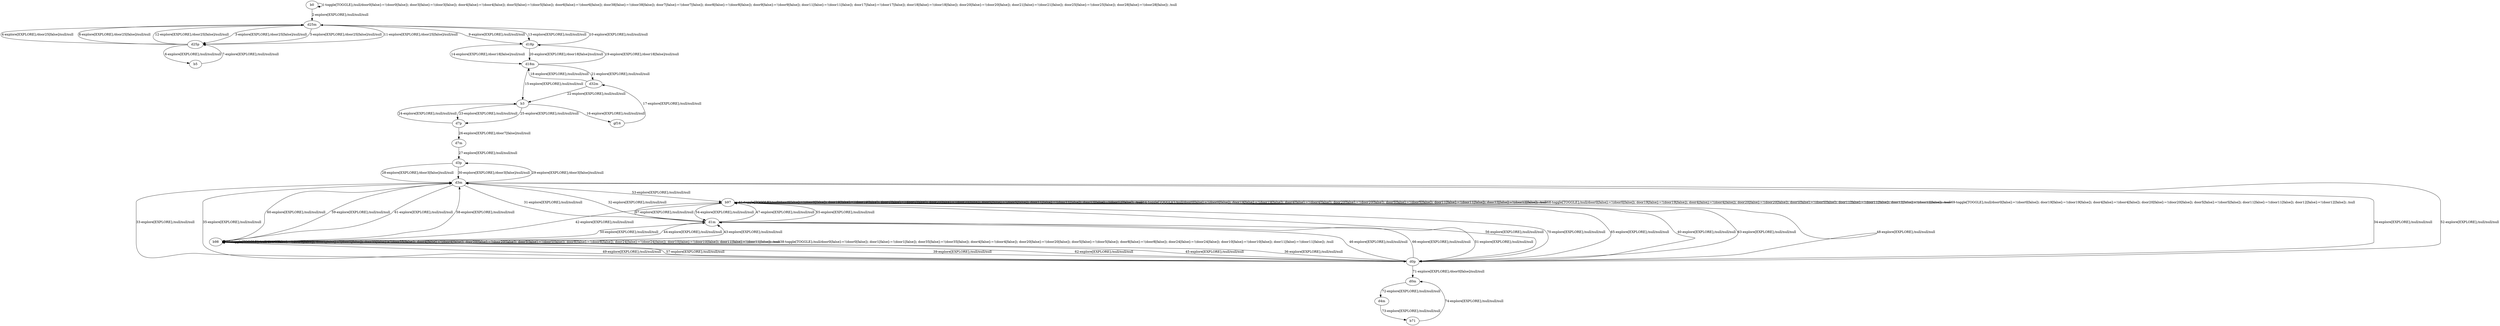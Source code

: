 # Total number of goals covered by this test: 1
# d4m --> b71

digraph g {
"b0" -> "b0" [label = "1-toggle[TOGGLE];/null/door0[false]:=!(door0[false]); door3[false]:=!(door3[false]); door4[false]:=!(door4[false]); door5[false]:=!(door5[false]); door6[false]:=!(door6[false]); door38[false]:=!(door38[false]); door7[false]:=!(door7[false]); door8[false]:=!(door8[false]); door9[false]:=!(door9[false]); door11[false]:=!(door11[false]); door17[false]:=!(door17[false]); door18[false]:=!(door18[false]); door20[false]:=!(door20[false]); door21[false]:=!(door21[false]); door25[false]:=!(door25[false]); door28[false]:=!(door28[false]); /null"];
"b0" -> "d25m" [label = "2-explore[EXPLORE];/null/null/null"];
"d25m" -> "d25p" [label = "3-explore[EXPLORE];/door25[false]/null/null"];
"d25p" -> "d25m" [label = "4-explore[EXPLORE];/door25[false]/null/null"];
"d25m" -> "d25p" [label = "5-explore[EXPLORE];/door25[false]/null/null"];
"d25p" -> "b5" [label = "6-explore[EXPLORE];/null/null/null"];
"b5" -> "d25p" [label = "7-explore[EXPLORE];/null/null/null"];
"d25p" -> "d25m" [label = "8-explore[EXPLORE];/door25[false]/null/null"];
"d25m" -> "d18p" [label = "9-explore[EXPLORE];/null/null/null"];
"d18p" -> "d25m" [label = "10-explore[EXPLORE];/null/null/null"];
"d25m" -> "d25p" [label = "11-explore[EXPLORE];/door25[false]/null/null"];
"d25p" -> "d25m" [label = "12-explore[EXPLORE];/door25[false]/null/null"];
"d25m" -> "d18p" [label = "13-explore[EXPLORE];/null/null/null"];
"d18p" -> "d18m" [label = "14-explore[EXPLORE];/door18[false]/null/null"];
"d18m" -> "b3" [label = "15-explore[EXPLORE];/null/null/null"];
"b3" -> "gf16" [label = "16-explore[EXPLORE];/null/null/null"];
"gf16" -> "d32m" [label = "17-explore[EXPLORE];/null/null/null"];
"d32m" -> "d18m" [label = "18-explore[EXPLORE];/null/null/null"];
"d18m" -> "d18p" [label = "19-explore[EXPLORE];/door18[false]/null/null"];
"d18p" -> "d18m" [label = "20-explore[EXPLORE];/door18[false]/null/null"];
"d18m" -> "d32m" [label = "21-explore[EXPLORE];/null/null/null"];
"d32m" -> "b3" [label = "22-explore[EXPLORE];/null/null/null"];
"b3" -> "d7p" [label = "23-explore[EXPLORE];/null/null/null"];
"d7p" -> "b3" [label = "24-explore[EXPLORE];/null/null/null"];
"b3" -> "d7p" [label = "25-explore[EXPLORE];/null/null/null"];
"d7p" -> "d7m" [label = "26-explore[EXPLORE];/door7[false]/null/null"];
"d7m" -> "d3p" [label = "27-explore[EXPLORE];/null/null/null"];
"d3p" -> "d3m" [label = "28-explore[EXPLORE];/door3[false]/null/null"];
"d3m" -> "d3p" [label = "29-explore[EXPLORE];/door3[false]/null/null"];
"d3p" -> "d3m" [label = "30-explore[EXPLORE];/door3[false]/null/null"];
"d3m" -> "d1m" [label = "31-explore[EXPLORE];/null/null/null"];
"d1m" -> "d3m" [label = "32-explore[EXPLORE];/null/null/null"];
"d3m" -> "d0p" [label = "33-explore[EXPLORE];/null/null/null"];
"d0p" -> "d3m" [label = "34-explore[EXPLORE];/null/null/null"];
"d3m" -> "d0p" [label = "35-explore[EXPLORE];/null/null/null"];
"d0p" -> "b98" [label = "36-explore[EXPLORE];/null/null/null"];
"b98" -> "b98" [label = "37-toggle[TOGGLE];/null/door0[false]:=!(door0[false]); door1[false]:=!(door1[false]); door35[false]:=!(door35[false]); door4[false]:=!(door4[false]); door20[false]:=!(door20[false]); door5[false]:=!(door5[false]); door8[false]:=!(door8[false]); door24[false]:=!(door24[false]); door10[false]:=!(door10[false]); door11[false]:=!(door11[false]); /null"];
"b98" -> "b98" [label = "38-toggle[TOGGLE];/null/door0[false]:=!(door0[false]); door1[false]:=!(door1[false]); door35[false]:=!(door35[false]); door4[false]:=!(door4[false]); door20[false]:=!(door20[false]); door5[false]:=!(door5[false]); door8[false]:=!(door8[false]); door24[false]:=!(door24[false]); door10[false]:=!(door10[false]); door11[false]:=!(door11[false]); /null"];
"b98" -> "d0p" [label = "39-explore[EXPLORE];/null/null/null"];
"d0p" -> "b97" [label = "40-explore[EXPLORE];/null/null/null"];
"b97" -> "b97" [label = "41-toggle[TOGGLE];/null/door0[false]:=!(door0[false]); door19[false]:=!(door19[false]); door4[false]:=!(door4[false]); door20[false]:=!(door20[false]); door5[false]:=!(door5[false]); door11[false]:=!(door11[false]); door12[false]:=!(door12[false]); /null"];
"b97" -> "b98" [label = "42-explore[EXPLORE];/null/null/null"];
"b98" -> "d1m" [label = "43-explore[EXPLORE];/null/null/null"];
"d1m" -> "b98" [label = "44-explore[EXPLORE];/null/null/null"];
"b98" -> "d0p" [label = "45-explore[EXPLORE];/null/null/null"];
"d0p" -> "d1m" [label = "46-explore[EXPLORE];/null/null/null"];
"d1m" -> "b97" [label = "47-explore[EXPLORE];/null/null/null"];
"b97" -> "d0p" [label = "48-explore[EXPLORE];/null/null/null"];
"d0p" -> "b98" [label = "49-explore[EXPLORE];/null/null/null"];
"b98" -> "d1m" [label = "50-explore[EXPLORE];/null/null/null"];
"d1m" -> "d0p" [label = "51-explore[EXPLORE];/null/null/null"];
"d0p" -> "d3m" [label = "52-explore[EXPLORE];/null/null/null"];
"d3m" -> "b97" [label = "53-explore[EXPLORE];/null/null/null"];
"b97" -> "d1m" [label = "54-explore[EXPLORE];/null/null/null"];
"d1m" -> "b97" [label = "55-explore[EXPLORE];/null/null/null"];
"b97" -> "d0p" [label = "56-explore[EXPLORE];/null/null/null"];
"d0p" -> "b98" [label = "57-explore[EXPLORE];/null/null/null"];
"b98" -> "d3m" [label = "58-explore[EXPLORE];/null/null/null"];
"d3m" -> "b98" [label = "59-explore[EXPLORE];/null/null/null"];
"b98" -> "d3m" [label = "60-explore[EXPLORE];/null/null/null"];
"d3m" -> "b98" [label = "61-explore[EXPLORE];/null/null/null"];
"b98" -> "d0p" [label = "62-explore[EXPLORE];/null/null/null"];
"d0p" -> "b97" [label = "63-explore[EXPLORE];/null/null/null"];
"b97" -> "b97" [label = "64-toggle[TOGGLE];/null/door0[false]:=!(door0[false]); door19[false]:=!(door19[false]); door4[false]:=!(door4[false]); door20[false]:=!(door20[false]); door5[false]:=!(door5[false]); door11[false]:=!(door11[false]); door12[false]:=!(door12[false]); /null"];
"b97" -> "d0p" [label = "65-explore[EXPLORE];/null/null/null"];
"d0p" -> "d1m" [label = "66-explore[EXPLORE];/null/null/null"];
"d1m" -> "b97" [label = "67-explore[EXPLORE];/null/null/null"];
"b97" -> "b97" [label = "68-toggle[TOGGLE];/null/door0[false]:=!(door0[false]); door19[false]:=!(door19[false]); door4[false]:=!(door4[false]); door20[false]:=!(door20[false]); door5[false]:=!(door5[false]); door11[false]:=!(door11[false]); door12[false]:=!(door12[false]); /null"];
"b97" -> "b97" [label = "69-toggle[TOGGLE];/null/door0[false]:=!(door0[false]); door19[false]:=!(door19[false]); door4[false]:=!(door4[false]); door20[false]:=!(door20[false]); door5[false]:=!(door5[false]); door11[false]:=!(door11[false]); door12[false]:=!(door12[false]); /null"];
"b97" -> "d0p" [label = "70-explore[EXPLORE];/null/null/null"];
"d0p" -> "d0m" [label = "71-explore[EXPLORE];/door0[false]/null/null"];
"d0m" -> "d4m" [label = "72-explore[EXPLORE];/null/null/null"];
"d4m" -> "b71" [label = "73-explore[EXPLORE];/null/null/null"];
"b71" -> "d0m" [label = "74-explore[EXPLORE];/null/null/null"];
}